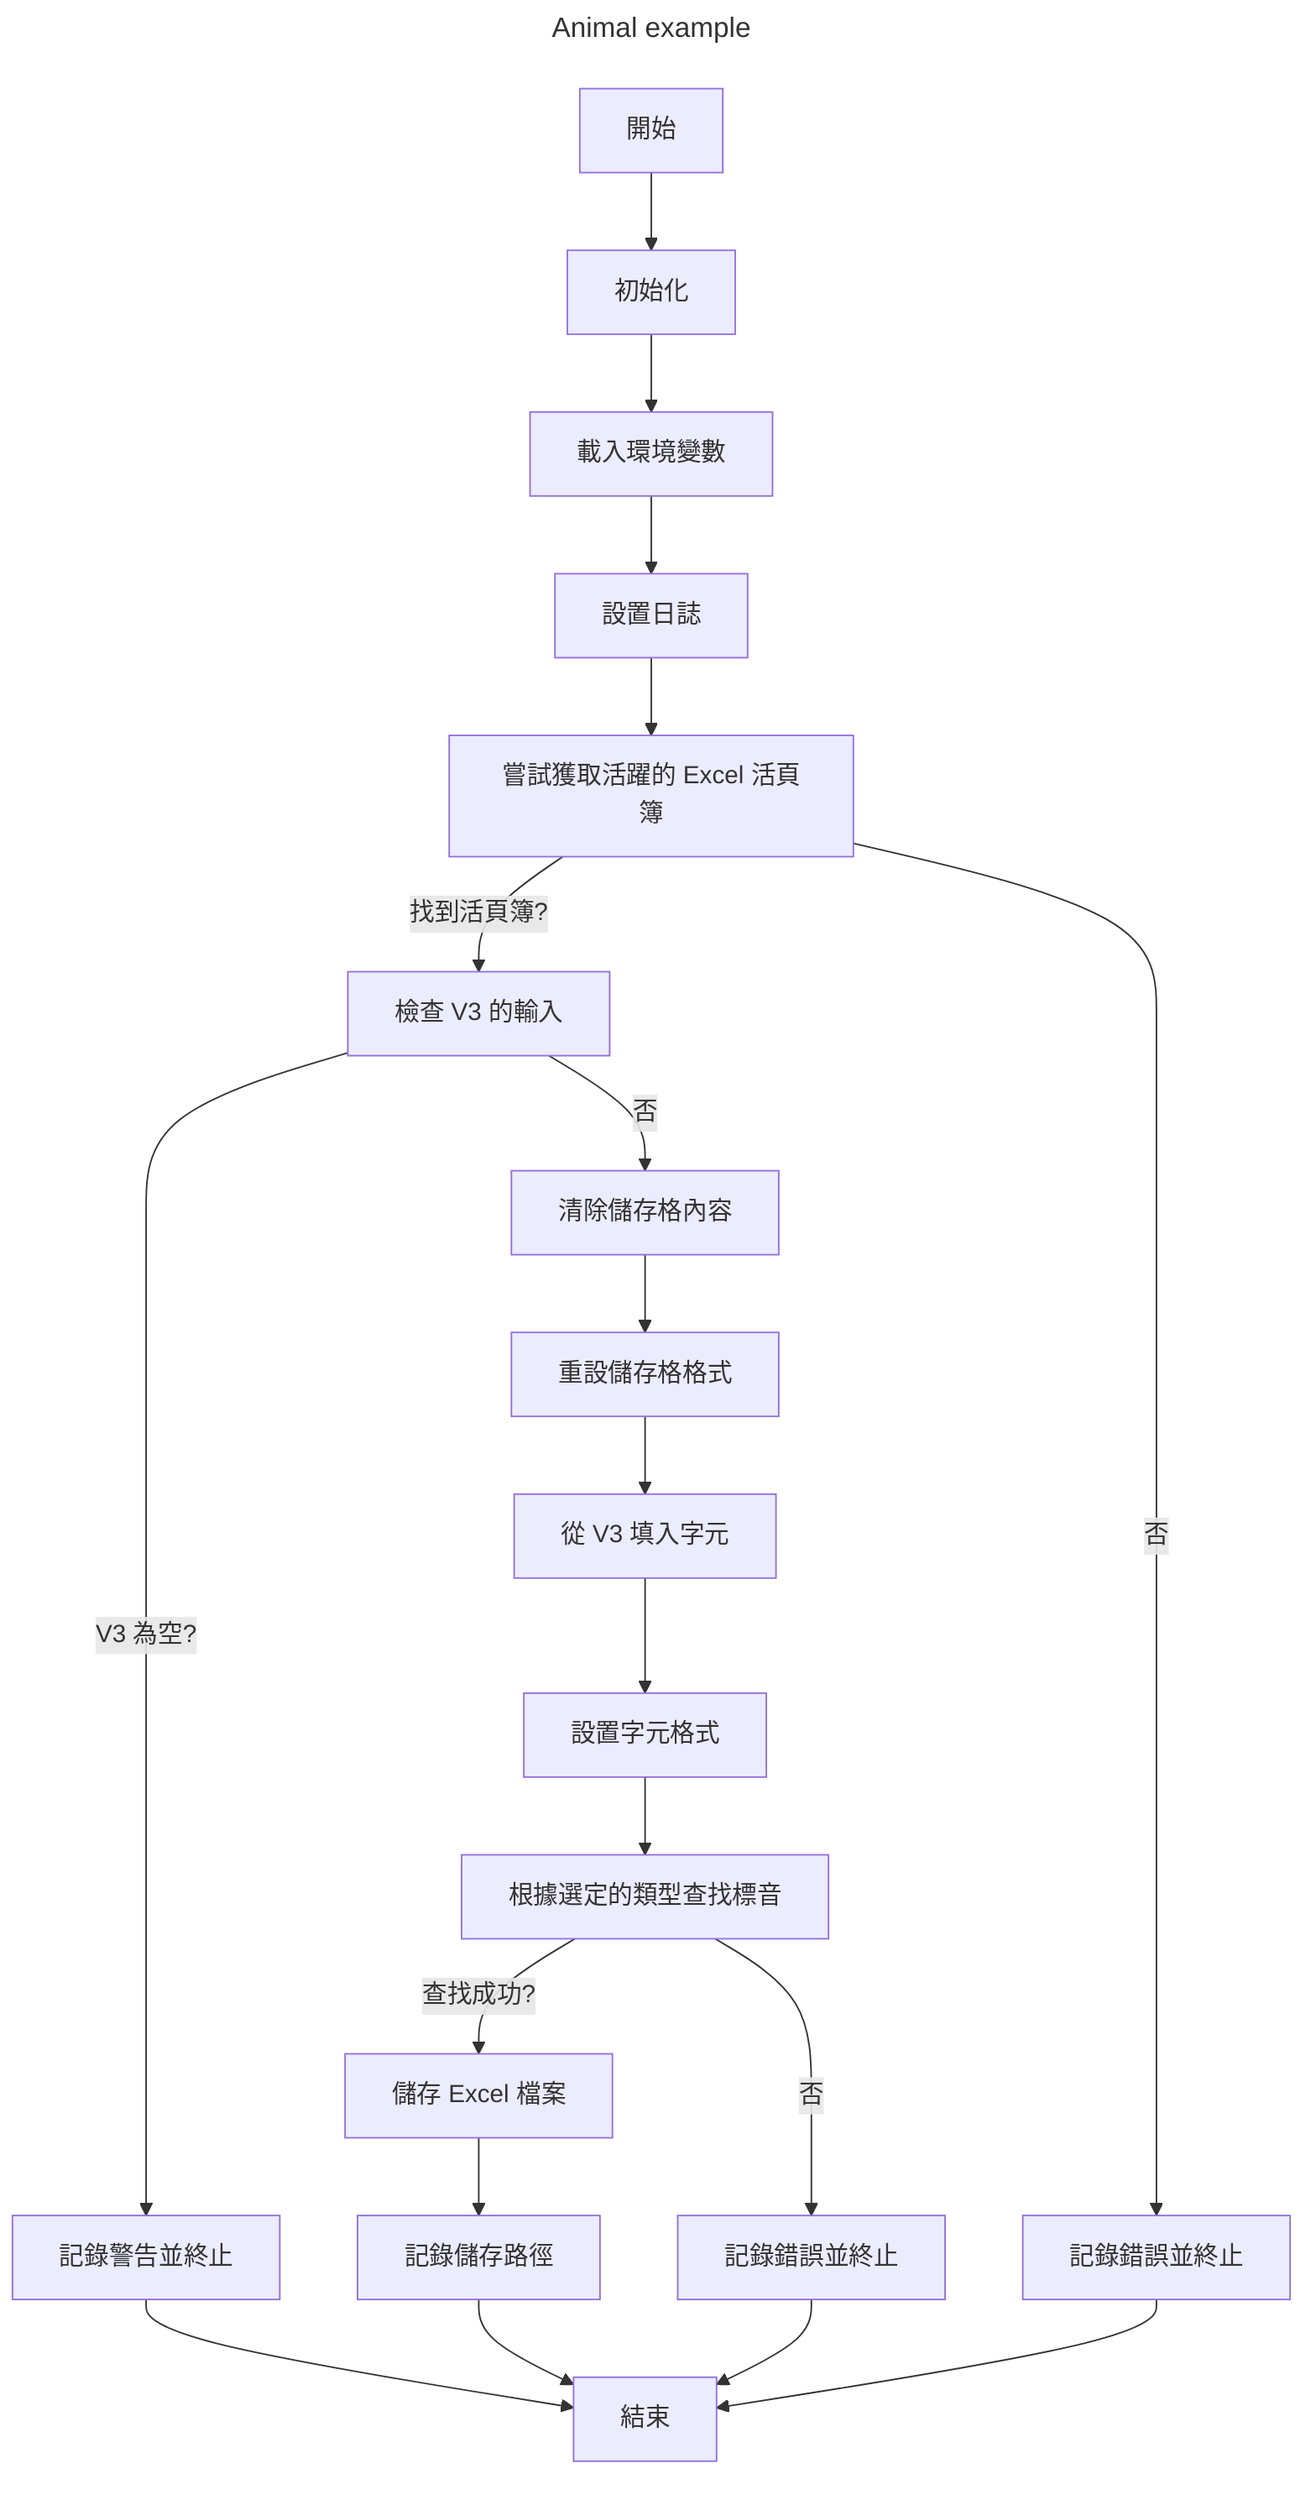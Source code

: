 ---
title: Animal example
---
flowchart TD
    A[開始] --> B[初始化]
    B --> C[載入環境變數]
    C --> D[設置日誌]
    D --> E[嘗試獲取活躍的 Excel 活頁簿]
    E -->|找到活頁簿?| F[檢查 V3 的輸入]
    E -->|否| G[記錄錯誤並終止]
    F -->|V3 為空?| H[記錄警告並終止]
    F -->|否| I[清除儲存格內容]
    I --> J[重設儲存格格式]
    J --> K[從 V3 填入字元]
    K --> L[設置字元格式]
    L --> M[根據選定的類型查找標音]
    M -->|查找成功?| N[儲存 Excel 檔案]
    M -->|否| O[記錄錯誤並終止]
    N --> P[記錄儲存路徑]
    P --> Q[結束]
    G --> Q
    H --> Q
    O --> Q